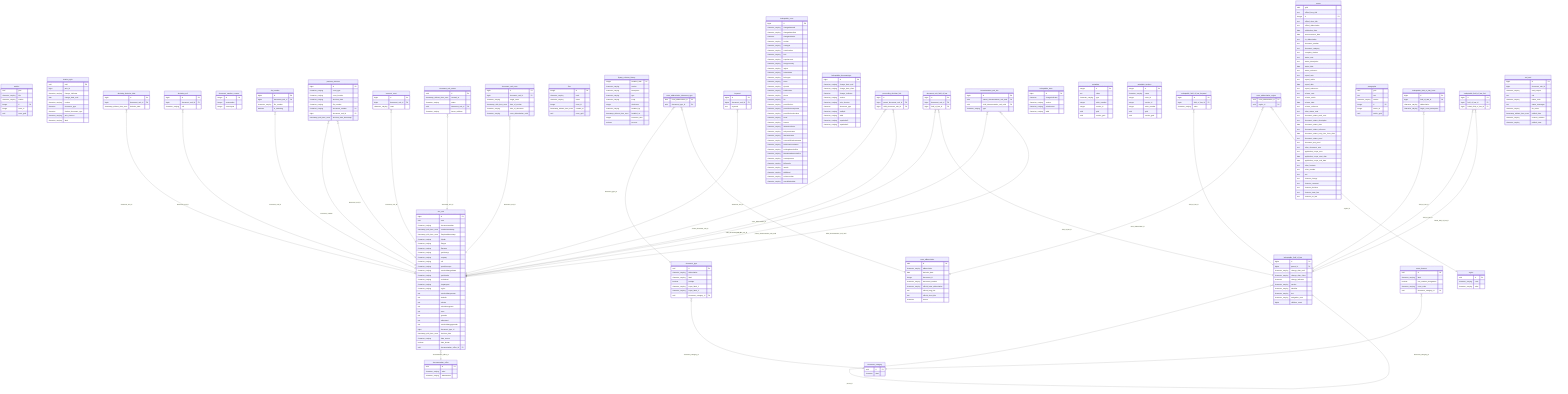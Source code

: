 erDiagram
    articles {
        uuid guid 
        character_varying title 
        character_varying marker 
        integer id PK
        integer norm_id 
        uuid norm_guid 
    }

    citation_style {
        uuid uuid PK
        bigint juris_id 
        character_varying change_indicator 
        date change_date_mail 
        character_varying version 
        character document_type 
        character citation_document_type 
        character_varying juris_shortcut 
        character_varying label 
    }

    deviating_decision_date {
        bigint id PK
        bigint document_unit_id FK
        timestamp_without_time_zone decision_date 
    }

    deviating_ecli {
        bigint id PK
        bigint document_unit_id FK
        character_varying ecli 
    }

    doc_unit {
        bigint id PK
        uuid uuid 
        character_varying documentnumber 
        timestamp_with_time_zone creationtimestamp 
        timestamp_with_time_zone fileuploadtimestamp 
        character_varying s3path 
        character_varying filetype 
        character_varying filename 
        character_varying gerichtstyp 
        character_varying vorgang 
        character_varying ecli 
        character_varying spruchkoerper 
        character_varying entscheidungsdatum 
        character_varying gerichtssitz 
        character_varying rechtskraft 
        character_varying eingangsart 
        character_varying region 
        text entscheidungsname 
        text titelzeile 
        text leitsatz 
        text orientierungssatz 
        text tenor 
        text gruende 
        text tatbestand 
        text entscheidungsgruende 
        bigint document_type_id 
        timestamp_with_time_zone decision_date 
        character_varying data_source 
        boolean date_known 
        uuid documentation_office_id FK
    }

    document_category {
        uuid id PK
        character label 
    }

    document_number_counter {
        integer id PK
        integer nextnumber 
        integer currentyear 
    }

    document_type {
        uuid id PK
        character_varying abbreviation 
        character_varying label 
        boolean multiple 
        character_varying super_label_1 
        character_varying super_label_2 
        uuid document_category_id FK
    }

    document_unit_field_of_law {
        bigint id PK
        bigint document_unit_id FK
        bigint field_of_law_id FK
    }

    document_unit_norm {
        bigint id PK
        bigint document_unit_id FK
        character_varying single_norm 
        timestamp_with_time_zone date_of_version 
        character_varying date_of_relevance 
        character_varying norm_abbreviation_uuid 
    }

    document_unit_status {
        uuid id PK
        timestamp_without_time_zone created_at 
        character_varying status 
        uuid document_unit_id FK
        character_varying issuer_address 
    }

    documentation_office {
        uuid id PK
        character_varying label 
        character_varying abbreviation 
    }

    documentation_unit_link {
        bigint id PK
        uuid parent_documentation_unit_uuid FK
        uuid child_documentation_unit_uuid FK
        character_varying type 
    }

    file_number {
        bigint id PK
        bigint document_unit_id FK
        character_varying file_number 
        boolean is_deviating 
    }

    files {
        integer id PK
        character_varying hash 
        character_varying name 
        integer norm_id 
        timestamp_without_time_zone created_at 
        uuid norm_guid 
    }

    flyway_schema_history {
        integer installed_rank PK
        character_varying version 
        character_varying description 
        character_varying type 
        character_varying script 
        integer checksum 
        character_varying installed_by 
        timestamp_without_time_zone installed_on 
        integer execution_time 
        boolean success 
    }

    incorrect_court {
        bigint id PK
        bigint document_unit_id FK
        character_varying court 
    }

    keyword {
        bigint id PK
        bigint document_unit_id FK
        text keyword 
    }

    lookuptable_court {
        bigint id PK
        character_varying changedatemail 
        character_varying changedateclient 
        character changeindicator 
        character_varying version 
        character_varying courttype 
        character_varying courtlocation 
        character_varying field 
        character_varying superiorcourt 
        character_varying foreigncountry 
        character_varying region 
        character_varying federalstate 
        character_varying belongsto 
        character_varying street 
        character_varying zipcode 
        character_varying maillocation 
        character_varying phone 
        character_varying fax 
        character_varying postofficebox 
        character_varying postofficeboxzipcode 
        character_varying postofficeboxlocation 
        character_varying email 
        character_varying internet 
        character_varying isbranchofficeto 
        character_varying earlycourtname 
        character_varying latecourtname 
        character_varying currentofficialcourtname 
        character_varying traditionalcourtname 
        character_varying existingbranchoffice 
        character_varying abandonedbranchoffice 
        character_varying contactperson 
        character_varying deliverslrs 
        character_varying remark 
        character_varying additional 
        character_varying existencedate 
        character_varying cancellationdate 
    }

    lookuptable_documenttype {
        bigint id PK
        character_varying change_date_mail 
        character_varying change_date_client 
        character change_indicator 
        character_varying version 
        character_varying juris_shortcut 
        character document_type 
        character_varying multiple 
        character_varying label 
        character_varying superlabel1 
        character_varying superlabel2 
    }

    lookuptable_field_of_law {
        bigint id PK
        bigint parent_id FK
        character_varying change_date_mail 
        character_varying change_date_client 
        character change_indicator 
        character_varying version 
        character_varying identifier 
        character_varying text 
        character_varying navigation_term 
        bigint children_count 
    }

    lookuptable_field_of_law_keyword {
        bigint id PK
        bigint field_of_law_id FK
        character_varying value 
    }

    lookuptable_field_of_law_link {
        bigint id PK
        bigint field_of_law_id FK
        bigint linked_field_of_law_id FK
    }

    lookuptable_field_of_law_norm {
        bigint id PK
        bigint field_of_law_id FK
        character_varying abbreviation 
        character_varying single_norm_description 
    }

    lookuptable_state {
        bigint id PK
        character changeindicator 
        character_varying version 
        character_varying jurisshortcut 
        character_varying label 
    }

    metadata {
        integer id PK
        text value 
        character_varying type 
        integer order_number 
        integer section_id 
        uuid guid 
        uuid section_guid 
    }

    metadata_sections {
        integer id PK
        character_varying name 
        integer norm_id 
        integer section_id 
        integer order_number 
        uuid guid 
        uuid section_guid 
    }

    norm_abbreviation {
        uuid id PK
        character_varying abbreviation 
        date decision_date 
        integer document_id 
        character_varying document_number 
        character_varying official_letter_abbreviation 
        text official_long_title 
        text official_short_title 
        character source 
    }

    norm_abbreviation_document_type {
        uuid norm_abbreviation_id PK
        uuid document_type_id PK
    }

    norm_abbreviation_region {
        uuid norm_abbreviation_id PK
        uuid region_id PK
    }

    norm_element {
        uuid id PK
        character_varying label 
        boolean has_number_designation 
        character_varying norm_code 
        uuid document_category_id FK
    }

    norms {
        uuid guid 
        text official_long_title 
        integer id PK
        text official_short_title 
        text official_abbreviation 
        date publication_date 
        date announcement_date 
        text ris_abbreviation 
        text document_number 
        text document_category 
        text complete_citation 
        text status_note 
        text status_description 
        date status_date 
        text status_reference 
        text repeal_note 
        text repeal_article 
        date repeal_date 
        text repeal_references 
        text reissue_note 
        text reissue_article 
        date reissue_date 
        text reissue_reference 
        text other_status_note 
        text document_status_work_note 
        text document_status_description 
        date document_status_date 
        text document_status_reference 
        date document_status_entry_into_force_date 
        text document_status_proof 
        text document_text_proof 
        text other_document_note 
        text application_scope_area 
        date application_scope_start_date 
        date application_scope_end_date 
        text other_footnote 
        text celex_number 
        text text 
        text footnote_change 
        text footnote_comment 
        text footnote_decision 
        text footnote_state_law 
        text footnote_eu_law 
    }

    paragraphs {
        uuid guid 
        text text 
        character_varying marker 
        integer id PK
        integer article_id 
        uuid article_guid 
    }

    previous_decision {
        bigint id PK
        character_varying court_type 
        character_varying court_location 
        character_varying decision_date 
        character_varying file_number 
        character_varying document_number FK
        bigint document_unit_id FK
        timestamp_with_time_zone decision_date_timestamp 
    }

    proceeding_decision_link {
        bigint id 
        bigint parent_document_unit_id FK
        bigint child_document_unit_id FK
    }

    region {
        uuid id PK
        character_varying code 
        character_varying label 
    }

    xml_mail {
        bigint id PK
        bigint document_unit_id 
        character_varying mail_subject 
        text xml 
        character_varying status_code 
        text status_messages 
        character_varying file_name 
        timestamp_without_time_zone publish_date 
        character_varying receiver_address 
        character_varying publish_state 
    }

    deviating_decision_date }o--|| doc_unit : "document_unit_id"
    deviating_ecli }o--|| doc_unit : "document_unit_id"
    previous_decision }o--|| doc_unit : "document_number"
    file_number }o--|| doc_unit : "document_unit_id"
    previous_decision }o--|| doc_unit : "document_unit_id"
    incorrect_court }o--|| doc_unit : "document_unit_id"
    document_unit_status }o--|| doc_unit : "document_unit_id"
    document_unit_norm }o--|| doc_unit : "document_unit_id"
    keyword }o--|| doc_unit : "document_unit_id"
    document_unit_field_of_law }o--|| doc_unit : "document_unit_id"
    proceeding_decision_link }o--|| doc_unit : "parent_document_unit_id"
    proceeding_decision_link }o--|| doc_unit : "child_document_unit_id"
    doc_unit }o--|| documentation_office : "documentation_office_id"
    documentation_unit_link }o--|| doc_unit : "parent_documentation_unit_uuid"
    documentation_unit_link }o--|| doc_unit : "child_documentation_unit_uuid"
    norm_element }o--|| document_category : "document_category_id"
    document_type }o--|| document_category : "document_category_id"
    norm_abbreviation_document_type }o--|| document_type : "document_type_id"
    document_unit_field_of_law }o--|| lookuptable_field_of_law : "field_of_law_id"
    lookuptable_field_of_law }o--|| lookuptable_field_of_law : "parent_id"
    lookuptable_field_of_law_keyword }o--|| lookuptable_field_of_law : "field_of_law_id"
    lookuptable_field_of_law_norm }o--|| lookuptable_field_of_law : "field_of_law_id"
    lookuptable_field_of_law_link }o--|| lookuptable_field_of_law : "field_of_law_id"
    lookuptable_field_of_law_link }o--|| lookuptable_field_of_law : "linked_field_of_law_id"
    norm_abbreviation_region }o--|| norm_abbreviation : "norm_abbreviation_id"
    norm_abbreviation_document_type }o--|| norm_abbreviation : "norm_abbreviation_id"
    norm_abbreviation_region }o--|| region : "region_id"